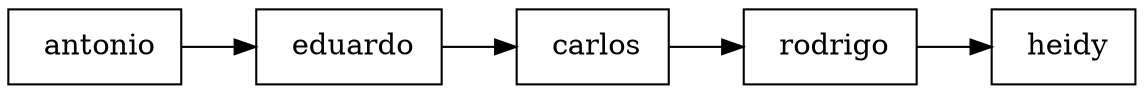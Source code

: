 digraph { 
 rankdir=LR 
node [shape = record] 
 "  antonio " -> "  eduardo " -> "  carlos " -> "  rodrigo " -> "  heidy "}